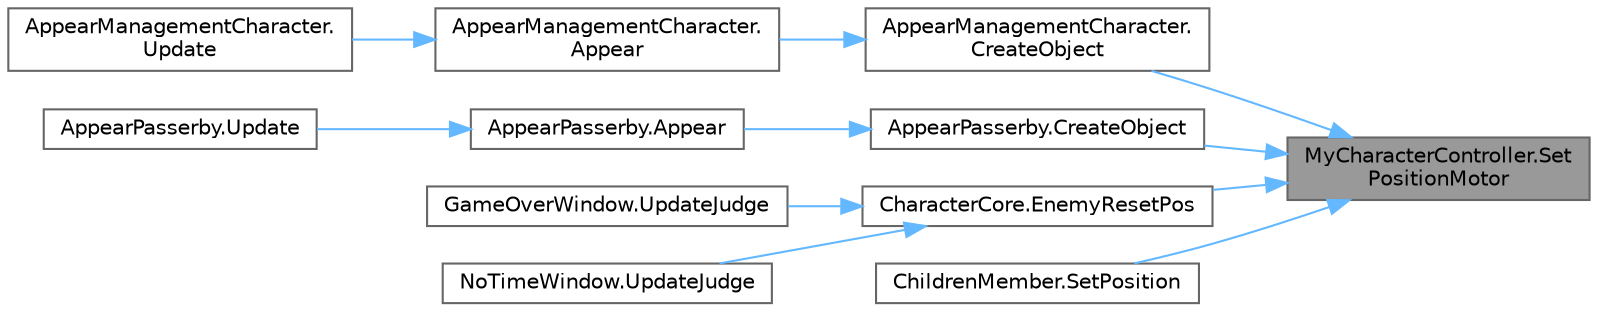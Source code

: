 digraph "MyCharacterController.SetPositionMotor"
{
 // LATEX_PDF_SIZE
  bgcolor="transparent";
  edge [fontname=Helvetica,fontsize=10,labelfontname=Helvetica,labelfontsize=10];
  node [fontname=Helvetica,fontsize=10,shape=box,height=0.2,width=0.4];
  rankdir="RL";
  Node1 [id="Node000001",label="MyCharacterController.Set\lPositionMotor",height=0.2,width=0.4,color="gray40", fillcolor="grey60", style="filled", fontcolor="black",tooltip=" "];
  Node1 -> Node2 [id="edge11_Node000001_Node000002",dir="back",color="steelblue1",style="solid",tooltip=" "];
  Node2 [id="Node000002",label="AppearManagementCharacter.\lCreateObject",height=0.2,width=0.4,color="grey40", fillcolor="white", style="filled",URL="$class_appear_management_character.html#ae2e489feb509b79c5d724ea3523e270d",tooltip=" "];
  Node2 -> Node3 [id="edge12_Node000002_Node000003",dir="back",color="steelblue1",style="solid",tooltip=" "];
  Node3 [id="Node000003",label="AppearManagementCharacter.\lAppear",height=0.2,width=0.4,color="grey40", fillcolor="white", style="filled",URL="$class_appear_management_character.html#a7d94658cf144632e5ef990c016033a4c",tooltip=" "];
  Node3 -> Node4 [id="edge13_Node000003_Node000004",dir="back",color="steelblue1",style="solid",tooltip=" "];
  Node4 [id="Node000004",label="AppearManagementCharacter.\lUpdate",height=0.2,width=0.4,color="grey40", fillcolor="white", style="filled",URL="$class_appear_management_character.html#a3f0723a5e3ba9f0f45b4a7ea2db7b13f",tooltip=" "];
  Node1 -> Node5 [id="edge14_Node000001_Node000005",dir="back",color="steelblue1",style="solid",tooltip=" "];
  Node5 [id="Node000005",label="AppearPasserby.CreateObject",height=0.2,width=0.4,color="grey40", fillcolor="white", style="filled",URL="$class_appear_passerby.html#a1dbf17d4685f8bf3900edb86786e91d4",tooltip=" "];
  Node5 -> Node6 [id="edge15_Node000005_Node000006",dir="back",color="steelblue1",style="solid",tooltip=" "];
  Node6 [id="Node000006",label="AppearPasserby.Appear",height=0.2,width=0.4,color="grey40", fillcolor="white", style="filled",URL="$class_appear_passerby.html#aa9f898cca2881cb426284f761c316c5b",tooltip=" "];
  Node6 -> Node7 [id="edge16_Node000006_Node000007",dir="back",color="steelblue1",style="solid",tooltip=" "];
  Node7 [id="Node000007",label="AppearPasserby.Update",height=0.2,width=0.4,color="grey40", fillcolor="white", style="filled",URL="$class_appear_passerby.html#a315bd4bd94f9d4e0445624fbc4eea4ff",tooltip=" "];
  Node1 -> Node8 [id="edge17_Node000001_Node000008",dir="back",color="steelblue1",style="solid",tooltip=" "];
  Node8 [id="Node000008",label="CharacterCore.EnemyResetPos",height=0.2,width=0.4,color="grey40", fillcolor="white", style="filled",URL="$class_character_core.html#a5bff22685cf00b290c30aa5a0e637011",tooltip=" "];
  Node8 -> Node9 [id="edge18_Node000008_Node000009",dir="back",color="steelblue1",style="solid",tooltip=" "];
  Node9 [id="Node000009",label="GameOverWindow.UpdateJudge",height=0.2,width=0.4,color="grey40", fillcolor="white", style="filled",URL="$class_game_over_window.html#a0d5014fb19c5591530758e049c54474b",tooltip=" "];
  Node8 -> Node10 [id="edge19_Node000008_Node000010",dir="back",color="steelblue1",style="solid",tooltip=" "];
  Node10 [id="Node000010",label="NoTimeWindow.UpdateJudge",height=0.2,width=0.4,color="grey40", fillcolor="white", style="filled",URL="$class_no_time_window.html#a52beadda51e7c97db6c709ae89c23562",tooltip=" "];
  Node1 -> Node11 [id="edge20_Node000001_Node000011",dir="back",color="steelblue1",style="solid",tooltip=" "];
  Node11 [id="Node000011",label="ChildrenMember.SetPosition",height=0.2,width=0.4,color="grey40", fillcolor="white", style="filled",URL="$class_children_member.html#a174bde5c1974ee362401d6e5636854f6",tooltip=" "];
}
